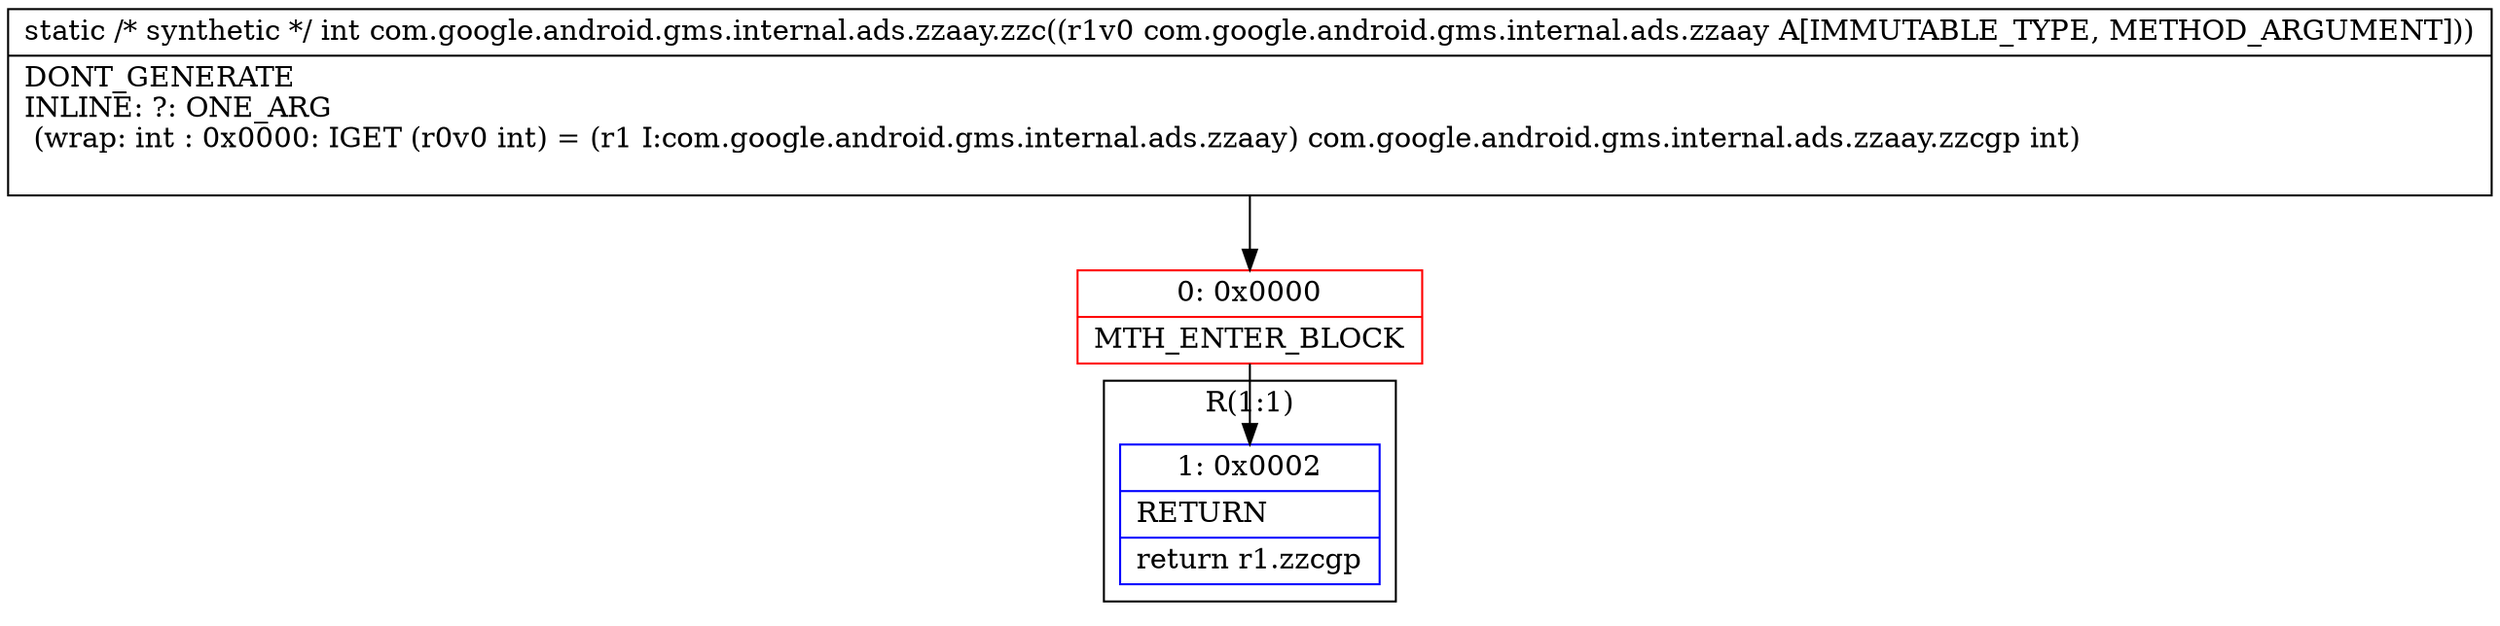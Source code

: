 digraph "CFG forcom.google.android.gms.internal.ads.zzaay.zzc(Lcom\/google\/android\/gms\/internal\/ads\/zzaay;)I" {
subgraph cluster_Region_1972829331 {
label = "R(1:1)";
node [shape=record,color=blue];
Node_1 [shape=record,label="{1\:\ 0x0002|RETURN\l|return r1.zzcgp\l}"];
}
Node_0 [shape=record,color=red,label="{0\:\ 0x0000|MTH_ENTER_BLOCK\l}"];
MethodNode[shape=record,label="{static \/* synthetic *\/ int com.google.android.gms.internal.ads.zzaay.zzc((r1v0 com.google.android.gms.internal.ads.zzaay A[IMMUTABLE_TYPE, METHOD_ARGUMENT]))  | DONT_GENERATE\lINLINE: ?: ONE_ARG  \l  (wrap: int : 0x0000: IGET  (r0v0 int) = (r1 I:com.google.android.gms.internal.ads.zzaay) com.google.android.gms.internal.ads.zzaay.zzcgp int)\l\l}"];
MethodNode -> Node_0;
Node_0 -> Node_1;
}

